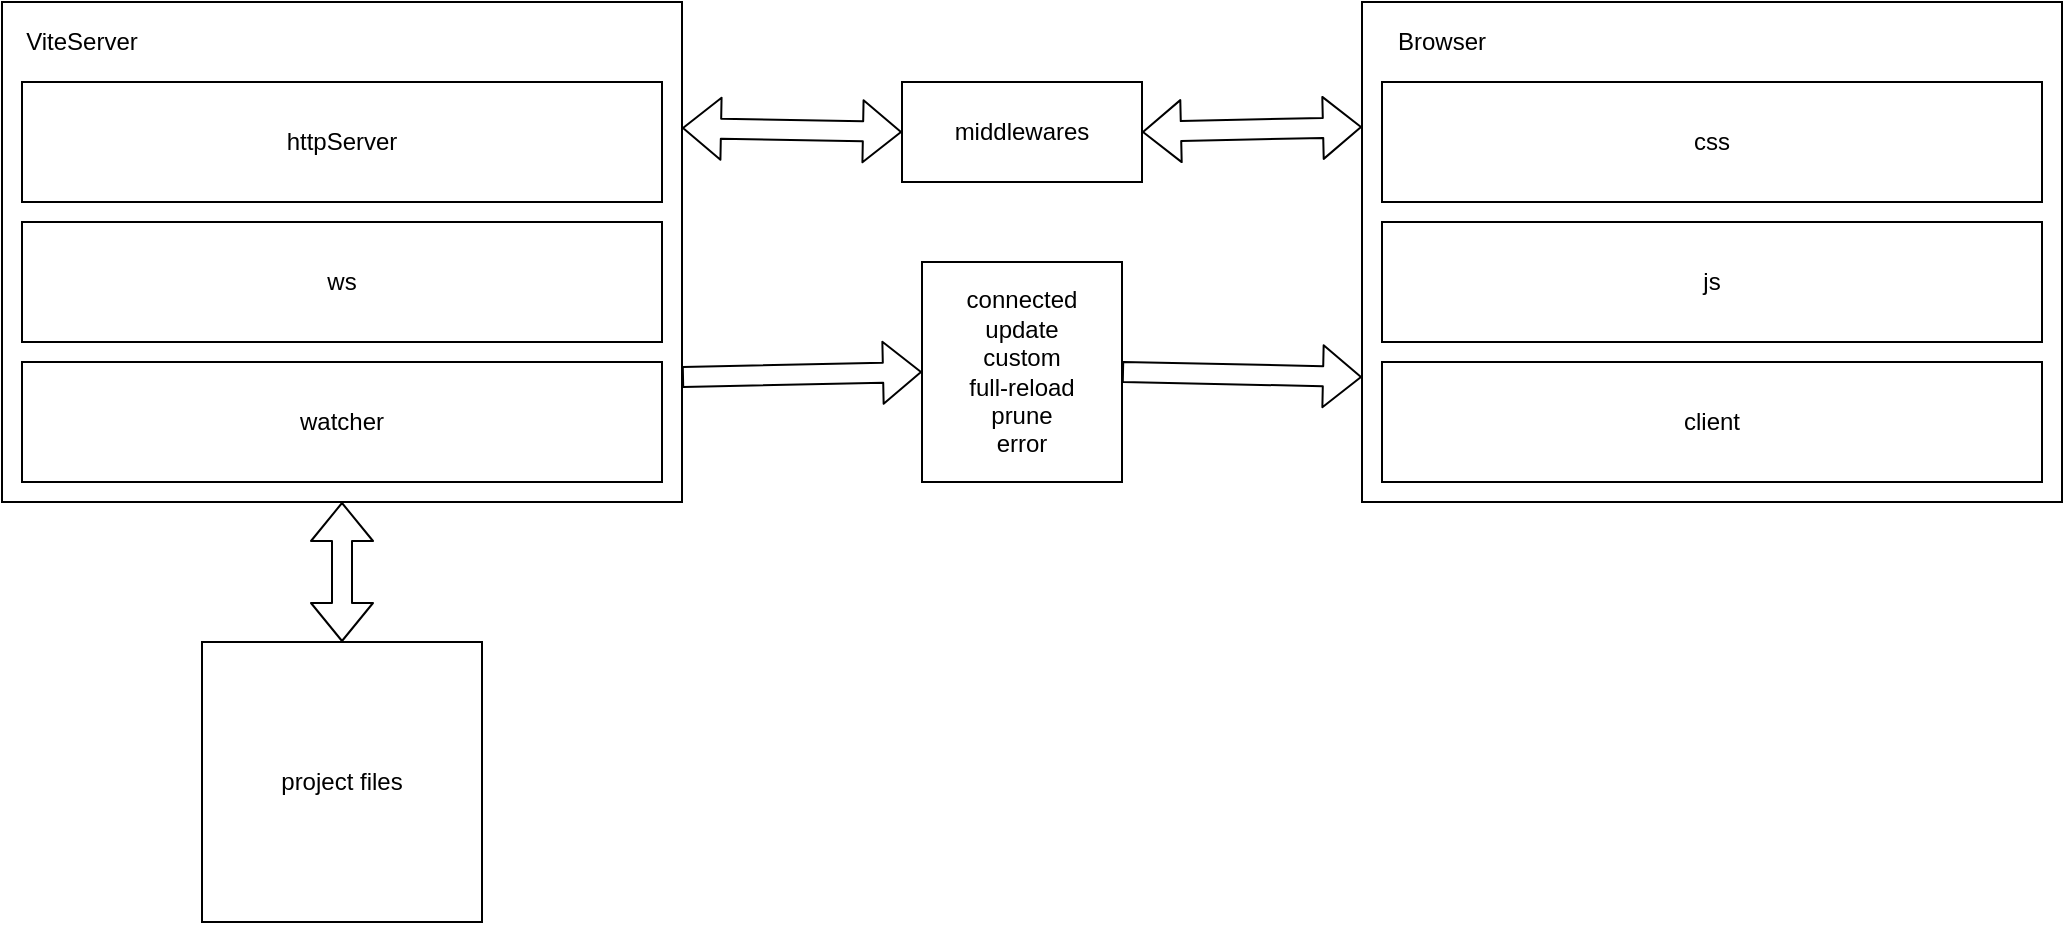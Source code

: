<mxfile version="14.4.3" type="device"><diagram id="8O4bSEtE2aM3fGAlq0iR" name="第 1 页"><mxGraphModel dx="1069" dy="2172" grid="1" gridSize="10" guides="1" tooltips="1" connect="1" arrows="1" fold="1" page="1" pageScale="1" pageWidth="827" pageHeight="1169" math="0" shadow="0"><root><mxCell id="0"/><mxCell id="1" parent="0"/><mxCell id="8tgAgqzKsDLoX37VaPR2-2" value="project files" style="whiteSpace=wrap;html=1;aspect=fixed;" parent="1" vertex="1"><mxGeometry x="140" y="-800" width="140" height="140" as="geometry"/></mxCell><mxCell id="8tgAgqzKsDLoX37VaPR2-3" value="" style="shape=flexArrow;endArrow=classic;startArrow=classic;html=1;exitX=0.5;exitY=0;exitDx=0;exitDy=0;entryX=0.5;entryY=1;entryDx=0;entryDy=0;" parent="1" source="8tgAgqzKsDLoX37VaPR2-2" target="8tgAgqzKsDLoX37VaPR2-5" edge="1"><mxGeometry width="50" height="50" relative="1" as="geometry"><mxPoint x="95" y="-770" as="sourcePoint"/><mxPoint x="210" y="-870" as="targetPoint"/></mxGeometry></mxCell><mxCell id="8tgAgqzKsDLoX37VaPR2-5" value="" style="rounded=0;whiteSpace=wrap;html=1;align=left;" parent="1" vertex="1"><mxGeometry x="40" y="-1120" width="340" height="250" as="geometry"/></mxCell><mxCell id="8tgAgqzKsDLoX37VaPR2-6" value="watcher" style="rounded=0;whiteSpace=wrap;html=1;" parent="1" vertex="1"><mxGeometry x="50" y="-940" width="320" height="60" as="geometry"/></mxCell><mxCell id="8tgAgqzKsDLoX37VaPR2-7" value="ws" style="rounded=0;whiteSpace=wrap;html=1;" parent="1" vertex="1"><mxGeometry x="50" y="-1010" width="320" height="60" as="geometry"/></mxCell><mxCell id="8tgAgqzKsDLoX37VaPR2-8" value="httpServer" style="rounded=0;whiteSpace=wrap;html=1;" parent="1" vertex="1"><mxGeometry x="50" y="-1080" width="320" height="60" as="geometry"/></mxCell><mxCell id="8tgAgqzKsDLoX37VaPR2-12" value="" style="rounded=0;whiteSpace=wrap;html=1;" parent="1" vertex="1"><mxGeometry x="720" y="-1120" width="350" height="250" as="geometry"/></mxCell><mxCell id="8tgAgqzKsDLoX37VaPR2-13" value="client" style="rounded=0;whiteSpace=wrap;html=1;" parent="1" vertex="1"><mxGeometry x="730" y="-940" width="330" height="60" as="geometry"/></mxCell><mxCell id="8tgAgqzKsDLoX37VaPR2-14" value="connected&lt;br&gt;update&lt;br&gt;custom&lt;br&gt;full-reload&lt;br&gt;prune&lt;br&gt;error" style="rounded=0;whiteSpace=wrap;html=1;" parent="1" vertex="1"><mxGeometry x="500" y="-990" width="100" height="110" as="geometry"/></mxCell><mxCell id="8tgAgqzKsDLoX37VaPR2-15" value="" style="shape=flexArrow;endArrow=classic;html=1;exitX=1;exitY=0.75;exitDx=0;exitDy=0;entryX=0;entryY=0.5;entryDx=0;entryDy=0;" parent="1" source="8tgAgqzKsDLoX37VaPR2-5" target="8tgAgqzKsDLoX37VaPR2-14" edge="1"><mxGeometry width="50" height="50" relative="1" as="geometry"><mxPoint x="434" y="-925" as="sourcePoint"/><mxPoint x="484" y="-975" as="targetPoint"/></mxGeometry></mxCell><mxCell id="8tgAgqzKsDLoX37VaPR2-16" value="" style="shape=flexArrow;endArrow=classic;html=1;exitX=1;exitY=0.5;exitDx=0;exitDy=0;entryX=0;entryY=0.75;entryDx=0;entryDy=0;" parent="1" source="8tgAgqzKsDLoX37VaPR2-14" target="8tgAgqzKsDLoX37VaPR2-12" edge="1"><mxGeometry width="50" height="50" relative="1" as="geometry"><mxPoint x="600" y="-850" as="sourcePoint"/><mxPoint x="650" y="-900" as="targetPoint"/></mxGeometry></mxCell><mxCell id="8tgAgqzKsDLoX37VaPR2-17" value="js" style="rounded=0;whiteSpace=wrap;html=1;" parent="1" vertex="1"><mxGeometry x="730" y="-1010" width="330" height="60" as="geometry"/></mxCell><mxCell id="8tgAgqzKsDLoX37VaPR2-18" value="css" style="rounded=0;whiteSpace=wrap;html=1;" parent="1" vertex="1"><mxGeometry x="730" y="-1080" width="330" height="60" as="geometry"/></mxCell><mxCell id="8tgAgqzKsDLoX37VaPR2-19" value="ViteServer" style="text;html=1;strokeColor=none;fillColor=none;align=center;verticalAlign=middle;whiteSpace=wrap;rounded=0;" parent="1" vertex="1"><mxGeometry x="50" y="-1110" width="60" height="20" as="geometry"/></mxCell><mxCell id="8tgAgqzKsDLoX37VaPR2-20" value="Browser" style="text;html=1;strokeColor=none;fillColor=none;align=center;verticalAlign=middle;whiteSpace=wrap;rounded=0;" parent="1" vertex="1"><mxGeometry x="730" y="-1110" width="60" height="20" as="geometry"/></mxCell><mxCell id="8tgAgqzKsDLoX37VaPR2-21" value="middlewares" style="rounded=0;whiteSpace=wrap;html=1;" parent="1" vertex="1"><mxGeometry x="490" y="-1080" width="120" height="50" as="geometry"/></mxCell><mxCell id="8tgAgqzKsDLoX37VaPR2-43" value="" style="shape=flexArrow;endArrow=classic;startArrow=classic;html=1;entryX=0;entryY=0.5;entryDx=0;entryDy=0;" parent="1" target="8tgAgqzKsDLoX37VaPR2-21" edge="1"><mxGeometry width="50" height="50" relative="1" as="geometry"><mxPoint x="380" y="-1057" as="sourcePoint"/><mxPoint x="450" y="-1090" as="targetPoint"/></mxGeometry></mxCell><mxCell id="8tgAgqzKsDLoX37VaPR2-44" value="" style="shape=flexArrow;endArrow=classic;startArrow=classic;html=1;entryX=0;entryY=0.25;entryDx=0;entryDy=0;exitX=1;exitY=0.5;exitDx=0;exitDy=0;" parent="1" source="8tgAgqzKsDLoX37VaPR2-21" target="8tgAgqzKsDLoX37VaPR2-12" edge="1"><mxGeometry width="50" height="50" relative="1" as="geometry"><mxPoint x="610" y="-1000" as="sourcePoint"/><mxPoint x="660" y="-1050" as="targetPoint"/></mxGeometry></mxCell></root></mxGraphModel></diagram></mxfile>
